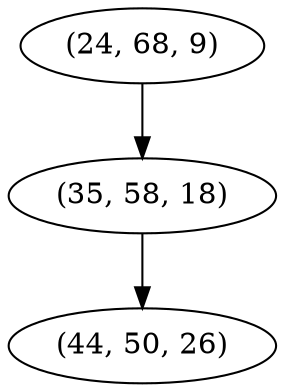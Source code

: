 digraph tree {
    "(24, 68, 9)";
    "(35, 58, 18)";
    "(44, 50, 26)";
    "(24, 68, 9)" -> "(35, 58, 18)";
    "(35, 58, 18)" -> "(44, 50, 26)";
}
